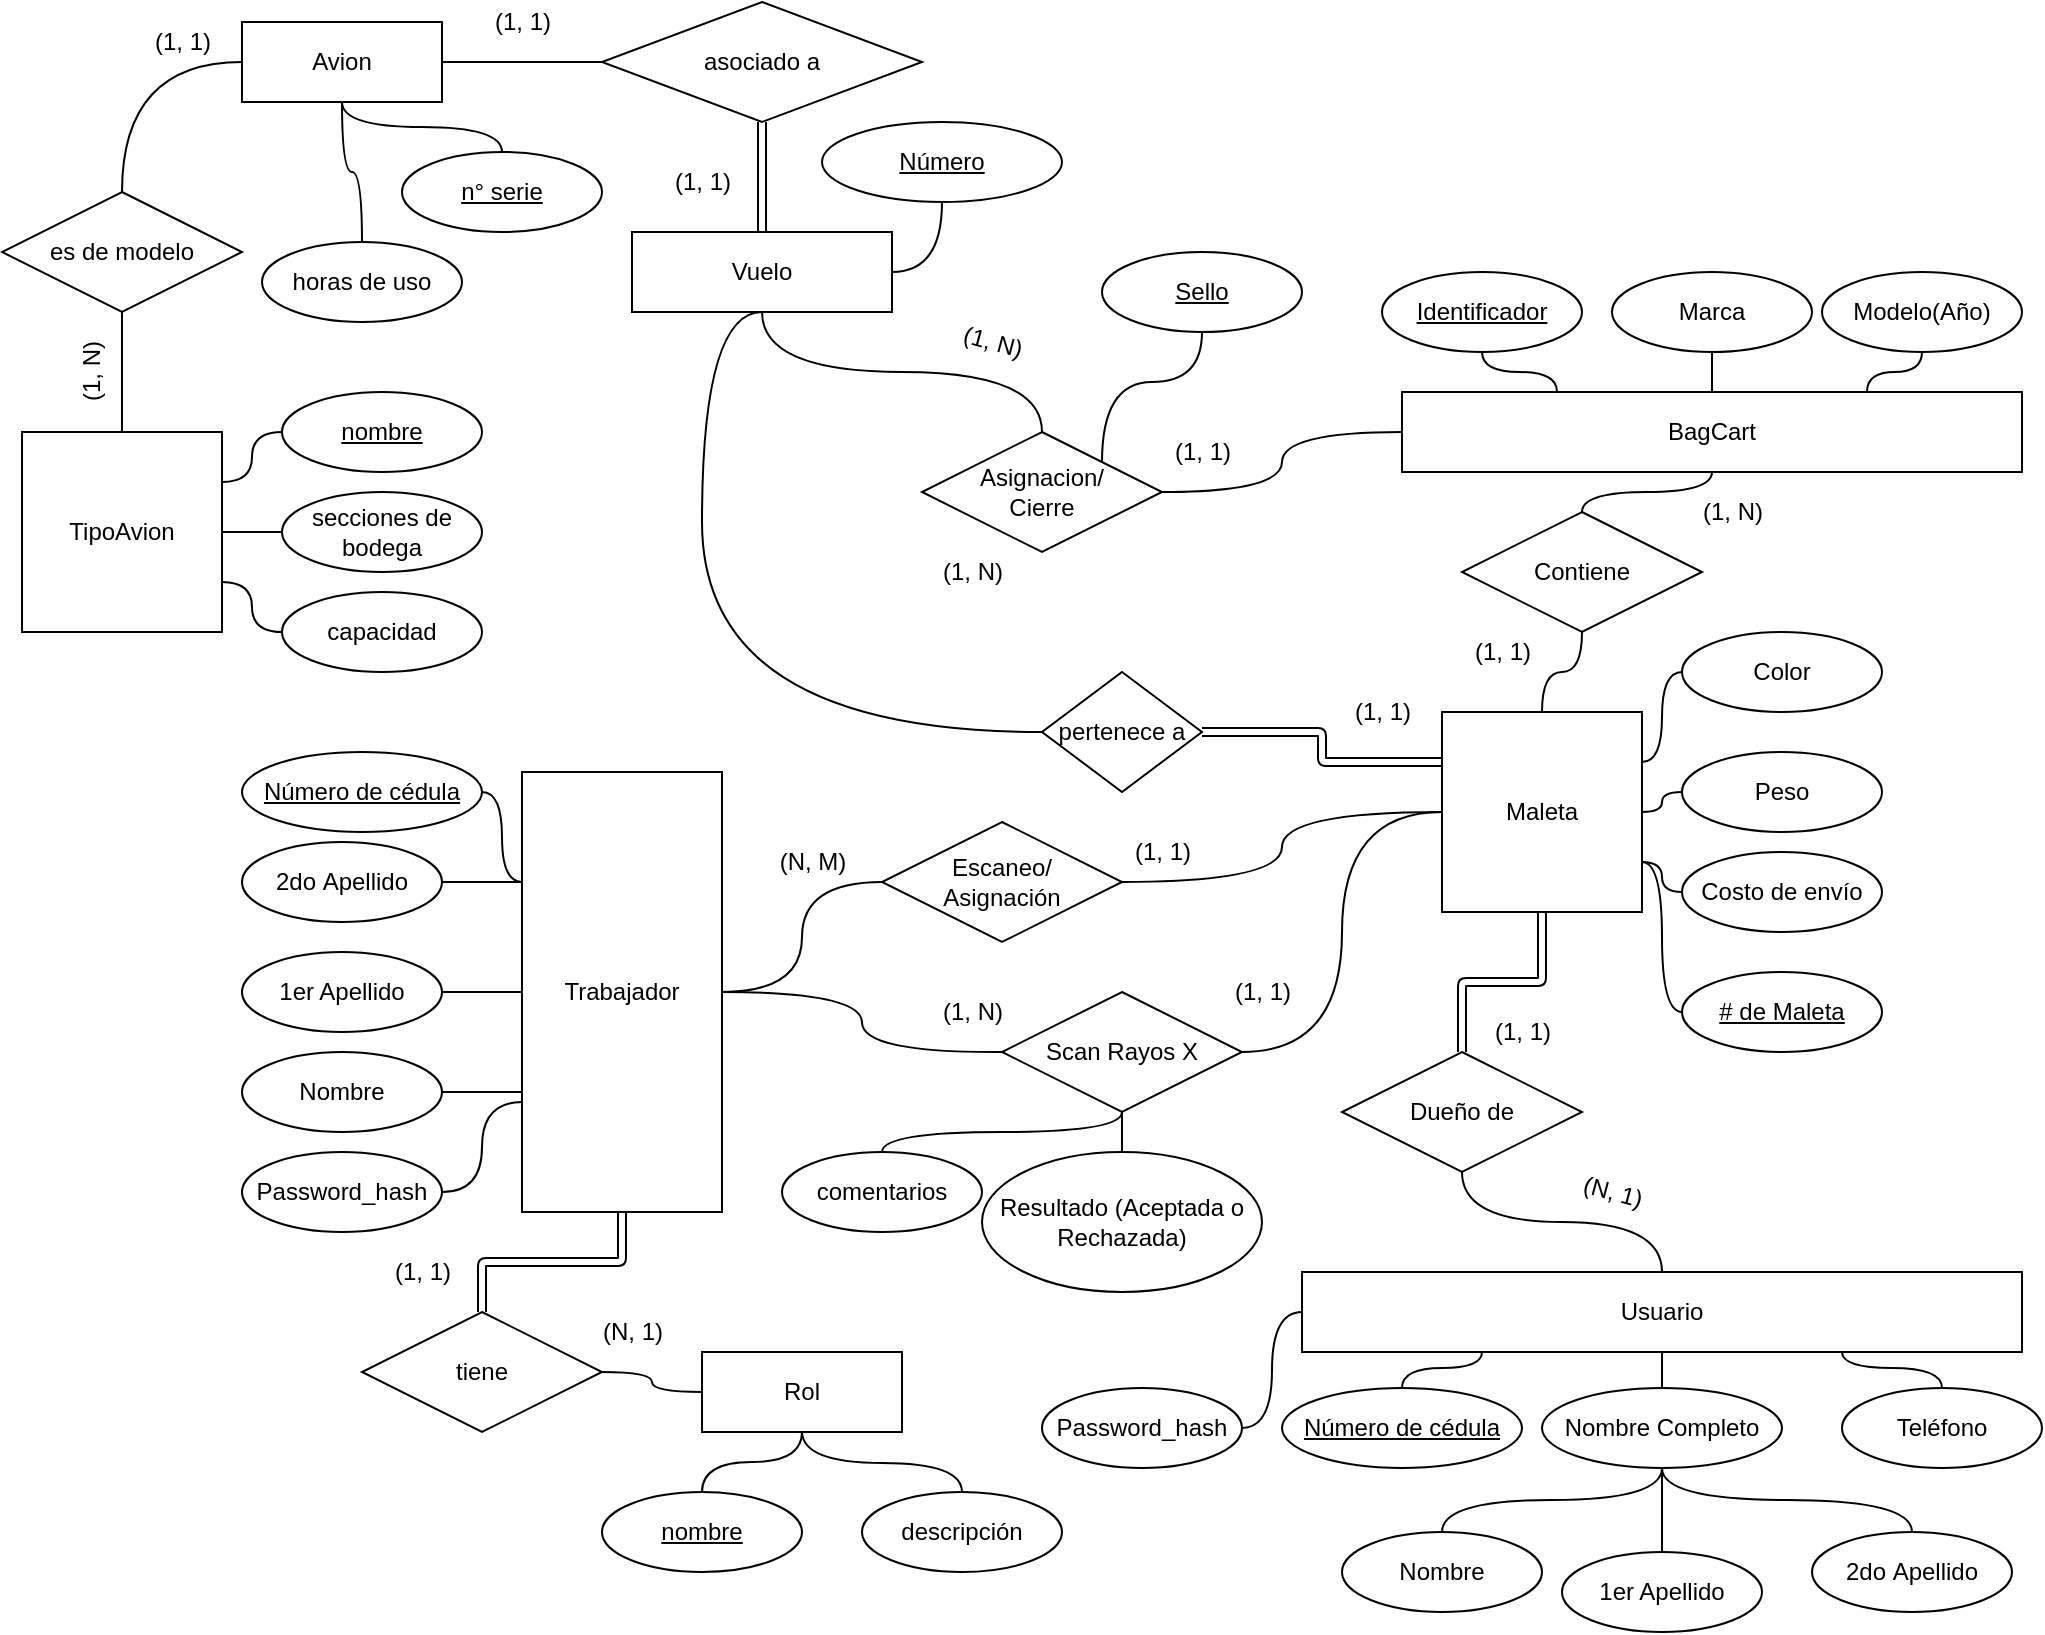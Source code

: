 <mxfile>
    <diagram id="1vHLx_BCqezVxF7ReWWT" name="ER">
        <mxGraphModel dx="1810" dy="1770" grid="1" gridSize="10" guides="1" tooltips="1" connect="1" arrows="1" fold="1" page="1" pageScale="1" pageWidth="850" pageHeight="1100" math="0" shadow="0">
            <root>
                <mxCell id="0"/>
                <mxCell id="1" parent="0"/>
                <mxCell id="72" style="edgeStyle=orthogonalEdgeStyle;html=1;exitX=1;exitY=0.5;exitDx=0;exitDy=0;endArrow=none;endFill=0;curved=1;" parent="1" source="2" edge="1">
                    <mxGeometry relative="1" as="geometry">
                        <mxPoint x="220" y="260" as="targetPoint"/>
                    </mxGeometry>
                </mxCell>
                <mxCell id="117" style="edgeStyle=orthogonalEdgeStyle;curved=1;html=1;exitX=0.5;exitY=1;exitDx=0;exitDy=0;entryX=0.5;entryY=0;entryDx=0;entryDy=0;endArrow=none;endFill=0;shape=link;" edge="1" parent="1" source="2" target="116">
                    <mxGeometry relative="1" as="geometry"/>
                </mxCell>
                <mxCell id="2" value="Trabajador" style="whiteSpace=wrap;html=1;align=center;" parent="1" vertex="1">
                    <mxGeometry x="-20" y="120" width="100" height="220" as="geometry"/>
                </mxCell>
                <mxCell id="54" style="edgeStyle=orthogonalEdgeStyle;curved=1;html=1;exitX=1;exitY=0.5;exitDx=0;exitDy=0;endArrow=none;endFill=0;" parent="1" source="3" edge="1">
                    <mxGeometry relative="1" as="geometry">
                        <mxPoint x="-20" y="280.0" as="targetPoint"/>
                    </mxGeometry>
                </mxCell>
                <mxCell id="3" value="Nombre" style="ellipse;whiteSpace=wrap;html=1;align=center;" parent="1" vertex="1">
                    <mxGeometry x="-160" y="260" width="100" height="40" as="geometry"/>
                </mxCell>
                <mxCell id="55" style="edgeStyle=orthogonalEdgeStyle;curved=1;html=1;exitX=1;exitY=0.5;exitDx=0;exitDy=0;entryX=0;entryY=0.5;entryDx=0;entryDy=0;endArrow=none;endFill=0;" parent="1" source="4" target="2" edge="1">
                    <mxGeometry relative="1" as="geometry"/>
                </mxCell>
                <mxCell id="4" value="1er Apellido" style="ellipse;whiteSpace=wrap;html=1;align=center;" parent="1" vertex="1">
                    <mxGeometry x="-160" y="210" width="100" height="40" as="geometry"/>
                </mxCell>
                <mxCell id="56" style="edgeStyle=orthogonalEdgeStyle;curved=1;html=1;exitX=1;exitY=0.5;exitDx=0;exitDy=0;entryX=0;entryY=0.25;entryDx=0;entryDy=0;endArrow=none;endFill=0;" parent="1" source="5" target="2" edge="1">
                    <mxGeometry relative="1" as="geometry"/>
                </mxCell>
                <mxCell id="5" value="2do&amp;nbsp;Apellido" style="ellipse;whiteSpace=wrap;html=1;align=center;" parent="1" vertex="1">
                    <mxGeometry x="-160" y="155" width="100" height="40" as="geometry"/>
                </mxCell>
                <mxCell id="58" style="edgeStyle=orthogonalEdgeStyle;curved=1;html=1;exitX=1;exitY=0.5;exitDx=0;exitDy=0;entryX=0;entryY=0.25;entryDx=0;entryDy=0;endArrow=none;endFill=0;" parent="1" source="6" target="2" edge="1">
                    <mxGeometry relative="1" as="geometry"/>
                </mxCell>
                <mxCell id="6" value="Número de cédula" style="ellipse;whiteSpace=wrap;html=1;align=center;fontStyle=4;" parent="1" vertex="1">
                    <mxGeometry x="-160" y="110" width="120" height="40" as="geometry"/>
                </mxCell>
                <mxCell id="44" style="edgeStyle=orthogonalEdgeStyle;curved=1;html=1;exitX=0.5;exitY=1;exitDx=0;exitDy=0;entryX=0.5;entryY=0;entryDx=0;entryDy=0;endArrow=none;endFill=0;shape=link;" parent="1" source="8" target="18" edge="1">
                    <mxGeometry relative="1" as="geometry"/>
                </mxCell>
                <mxCell id="8" value="Maleta" style="whiteSpace=wrap;html=1;align=center;" parent="1" vertex="1">
                    <mxGeometry x="440" y="90" width="100" height="100" as="geometry"/>
                </mxCell>
                <mxCell id="64" style="edgeStyle=orthogonalEdgeStyle;curved=1;html=1;exitX=0;exitY=0.5;exitDx=0;exitDy=0;entryX=1;entryY=0.75;entryDx=0;entryDy=0;endArrow=none;endFill=0;" parent="1" source="9" target="8" edge="1">
                    <mxGeometry relative="1" as="geometry"/>
                </mxCell>
                <mxCell id="9" value="# de Maleta" style="ellipse;whiteSpace=wrap;html=1;align=center;fontStyle=4;" parent="1" vertex="1">
                    <mxGeometry x="560" y="220" width="100" height="40" as="geometry"/>
                </mxCell>
                <mxCell id="65" style="edgeStyle=orthogonalEdgeStyle;curved=1;html=1;exitX=0;exitY=0.5;exitDx=0;exitDy=0;entryX=1;entryY=0.75;entryDx=0;entryDy=0;endArrow=none;endFill=0;" parent="1" source="10" target="8" edge="1">
                    <mxGeometry relative="1" as="geometry"/>
                </mxCell>
                <mxCell id="10" value="Costo de envío" style="ellipse;whiteSpace=wrap;html=1;align=center;" parent="1" vertex="1">
                    <mxGeometry x="560" y="160" width="100" height="40" as="geometry"/>
                </mxCell>
                <mxCell id="67" style="edgeStyle=orthogonalEdgeStyle;curved=1;html=1;exitX=0;exitY=0.5;exitDx=0;exitDy=0;entryX=1;entryY=0.25;entryDx=0;entryDy=0;endArrow=none;endFill=0;" parent="1" source="12" target="8" edge="1">
                    <mxGeometry relative="1" as="geometry"/>
                </mxCell>
                <mxCell id="12" value="Color" style="ellipse;whiteSpace=wrap;html=1;align=center;" parent="1" vertex="1">
                    <mxGeometry x="560" y="50" width="100" height="40" as="geometry"/>
                </mxCell>
                <mxCell id="66" style="edgeStyle=orthogonalEdgeStyle;curved=1;html=1;exitX=0;exitY=0.5;exitDx=0;exitDy=0;entryX=1;entryY=0.5;entryDx=0;entryDy=0;endArrow=none;endFill=0;" parent="1" source="13" target="8" edge="1">
                    <mxGeometry relative="1" as="geometry"/>
                </mxCell>
                <mxCell id="13" value="Peso" style="ellipse;whiteSpace=wrap;html=1;align=center;" parent="1" vertex="1">
                    <mxGeometry x="560" y="110" width="100" height="40" as="geometry"/>
                </mxCell>
                <mxCell id="14" value="Usuario" style="whiteSpace=wrap;html=1;align=center;" parent="1" vertex="1">
                    <mxGeometry x="370" y="370" width="360" height="40" as="geometry"/>
                </mxCell>
                <mxCell id="61" style="edgeStyle=orthogonalEdgeStyle;curved=1;html=1;exitX=0.5;exitY=0;exitDx=0;exitDy=0;entryX=0.25;entryY=1;entryDx=0;entryDy=0;endArrow=none;endFill=0;" parent="1" source="15" target="14" edge="1">
                    <mxGeometry relative="1" as="geometry"/>
                </mxCell>
                <mxCell id="15" value="Número de cédula" style="ellipse;whiteSpace=wrap;html=1;align=center;fontStyle=4;" parent="1" vertex="1">
                    <mxGeometry x="360" y="428" width="120" height="40" as="geometry"/>
                </mxCell>
                <mxCell id="62" style="edgeStyle=orthogonalEdgeStyle;curved=1;html=1;exitX=0.5;exitY=0;exitDx=0;exitDy=0;entryX=0.5;entryY=1;entryDx=0;entryDy=0;endArrow=none;endFill=0;" parent="1" source="16" target="14" edge="1">
                    <mxGeometry relative="1" as="geometry"/>
                </mxCell>
                <mxCell id="16" value="Nombre Completo" style="ellipse;whiteSpace=wrap;html=1;align=center;" parent="1" vertex="1">
                    <mxGeometry x="490" y="428" width="120" height="40" as="geometry"/>
                </mxCell>
                <mxCell id="63" style="edgeStyle=orthogonalEdgeStyle;curved=1;html=1;exitX=0.5;exitY=0;exitDx=0;exitDy=0;entryX=0.75;entryY=1;entryDx=0;entryDy=0;endArrow=none;endFill=0;" parent="1" source="17" target="14" edge="1">
                    <mxGeometry relative="1" as="geometry"/>
                </mxCell>
                <mxCell id="17" value="Teléfono" style="ellipse;whiteSpace=wrap;html=1;align=center;" parent="1" vertex="1">
                    <mxGeometry x="640" y="428" width="100" height="40" as="geometry"/>
                </mxCell>
                <mxCell id="21" style="edgeStyle=orthogonalEdgeStyle;html=1;exitX=0.5;exitY=1;exitDx=0;exitDy=0;entryX=0.5;entryY=0;entryDx=0;entryDy=0;endArrow=none;endFill=0;curved=1;" parent="1" source="18" target="14" edge="1">
                    <mxGeometry relative="1" as="geometry"/>
                </mxCell>
                <mxCell id="18" value="Dueño de" style="shape=rhombus;perimeter=rhombusPerimeter;whiteSpace=wrap;html=1;align=center;" parent="1" vertex="1">
                    <mxGeometry x="390" y="260" width="120" height="60" as="geometry"/>
                </mxCell>
                <mxCell id="93" style="edgeStyle=orthogonalEdgeStyle;html=1;exitX=0.5;exitY=1;exitDx=0;exitDy=0;entryX=0.5;entryY=0;entryDx=0;entryDy=0;curved=1;endArrow=none;endFill=0;" parent="1" source="22" target="26" edge="1">
                    <mxGeometry relative="1" as="geometry"/>
                </mxCell>
                <mxCell id="22" value="BagCart" style="whiteSpace=wrap;html=1;align=center;" parent="1" vertex="1">
                    <mxGeometry x="420" y="-70" width="310" height="40" as="geometry"/>
                </mxCell>
                <mxCell id="50" style="edgeStyle=orthogonalEdgeStyle;curved=1;html=1;exitX=0.5;exitY=1;exitDx=0;exitDy=0;entryX=0.25;entryY=0;entryDx=0;entryDy=0;endArrow=none;endFill=0;" parent="1" source="23" target="22" edge="1">
                    <mxGeometry relative="1" as="geometry"/>
                </mxCell>
                <mxCell id="23" value="Identificador" style="ellipse;whiteSpace=wrap;html=1;align=center;fontStyle=4;" parent="1" vertex="1">
                    <mxGeometry x="410" y="-130" width="100" height="40" as="geometry"/>
                </mxCell>
                <mxCell id="51" style="edgeStyle=orthogonalEdgeStyle;curved=1;html=1;exitX=0.5;exitY=1;exitDx=0;exitDy=0;entryX=0.5;entryY=0;entryDx=0;entryDy=0;endArrow=none;endFill=0;" parent="1" source="24" target="22" edge="1">
                    <mxGeometry relative="1" as="geometry"/>
                </mxCell>
                <mxCell id="24" value="Marca" style="ellipse;whiteSpace=wrap;html=1;align=center;" parent="1" vertex="1">
                    <mxGeometry x="525" y="-130" width="100" height="40" as="geometry"/>
                </mxCell>
                <mxCell id="52" style="edgeStyle=orthogonalEdgeStyle;curved=1;html=1;exitX=0.5;exitY=1;exitDx=0;exitDy=0;entryX=0.75;entryY=0;entryDx=0;entryDy=0;endArrow=none;endFill=0;" parent="1" source="25" target="22" edge="1">
                    <mxGeometry relative="1" as="geometry"/>
                </mxCell>
                <mxCell id="25" value="Modelo(Año)" style="ellipse;whiteSpace=wrap;html=1;align=center;" parent="1" vertex="1">
                    <mxGeometry x="630" y="-130" width="100" height="40" as="geometry"/>
                </mxCell>
                <mxCell id="95" style="edgeStyle=orthogonalEdgeStyle;curved=1;html=1;exitX=0.5;exitY=1;exitDx=0;exitDy=0;entryX=0.5;entryY=0;entryDx=0;entryDy=0;endArrow=none;endFill=0;" parent="1" source="26" target="8" edge="1">
                    <mxGeometry relative="1" as="geometry"/>
                </mxCell>
                <mxCell id="26" value="Contiene" style="shape=rhombus;perimeter=rhombusPerimeter;whiteSpace=wrap;html=1;align=center;" parent="1" vertex="1">
                    <mxGeometry x="450" y="-10" width="120" height="60" as="geometry"/>
                </mxCell>
                <mxCell id="32" style="edgeStyle=orthogonalEdgeStyle;curved=1;html=1;exitX=0.5;exitY=1;exitDx=0;exitDy=0;entryX=0.5;entryY=0;entryDx=0;entryDy=0;endArrow=none;endFill=0;" parent="1" source="29" target="30" edge="1">
                    <mxGeometry relative="1" as="geometry"/>
                </mxCell>
                <mxCell id="125" style="edgeStyle=orthogonalEdgeStyle;curved=1;html=1;exitX=0.5;exitY=0;exitDx=0;exitDy=0;entryX=0.5;entryY=1;entryDx=0;entryDy=0;endArrow=none;endFill=0;shape=link;" edge="1" parent="1" source="29" target="123">
                    <mxGeometry relative="1" as="geometry"/>
                </mxCell>
                <mxCell id="29" value="Vuelo" style="whiteSpace=wrap;html=1;align=center;" parent="1" vertex="1">
                    <mxGeometry x="35" y="-150" width="130" height="40" as="geometry"/>
                </mxCell>
                <mxCell id="31" style="edgeStyle=orthogonalEdgeStyle;curved=1;html=1;exitX=1;exitY=0.5;exitDx=0;exitDy=0;entryX=0;entryY=0.5;entryDx=0;entryDy=0;endArrow=none;endFill=0;" parent="1" source="30" target="22" edge="1">
                    <mxGeometry relative="1" as="geometry"/>
                </mxCell>
                <mxCell id="30" value="Asignacion/&lt;br&gt;Cierre" style="shape=rhombus;perimeter=rhombusPerimeter;whiteSpace=wrap;html=1;align=center;" parent="1" vertex="1">
                    <mxGeometry x="180" y="-50" width="120" height="60" as="geometry"/>
                </mxCell>
                <mxCell id="49" style="edgeStyle=orthogonalEdgeStyle;curved=1;html=1;exitX=0.5;exitY=1;exitDx=0;exitDy=0;entryX=1;entryY=0.5;entryDx=0;entryDy=0;endArrow=none;endFill=0;" parent="1" source="38" target="29" edge="1">
                    <mxGeometry relative="1" as="geometry"/>
                </mxCell>
                <mxCell id="38" value="Número" style="ellipse;whiteSpace=wrap;html=1;align=center;fontStyle=4;" parent="1" vertex="1">
                    <mxGeometry x="130" y="-205" width="120" height="40" as="geometry"/>
                </mxCell>
                <mxCell id="43" style="edgeStyle=orthogonalEdgeStyle;curved=1;html=1;exitX=1;exitY=0.5;exitDx=0;exitDy=0;entryX=0;entryY=0.5;entryDx=0;entryDy=0;endArrow=none;endFill=0;" parent="1" source="41" target="8" edge="1">
                    <mxGeometry relative="1" as="geometry"/>
                </mxCell>
                <mxCell id="60" style="edgeStyle=orthogonalEdgeStyle;curved=1;html=1;exitX=0.5;exitY=1;exitDx=0;exitDy=0;entryX=0.5;entryY=0;entryDx=0;entryDy=0;endArrow=none;endFill=0;" parent="1" source="41" target="45" edge="1">
                    <mxGeometry relative="1" as="geometry"/>
                </mxCell>
                <mxCell id="41" value="Scan Rayos X" style="shape=rhombus;perimeter=rhombusPerimeter;whiteSpace=wrap;html=1;align=center;" parent="1" vertex="1">
                    <mxGeometry x="220" y="230" width="120" height="60" as="geometry"/>
                </mxCell>
                <mxCell id="45" value="Resultado (Aceptada o Rechazada)" style="ellipse;whiteSpace=wrap;html=1;align=center;" parent="1" vertex="1">
                    <mxGeometry x="210" y="310" width="140" height="70" as="geometry"/>
                </mxCell>
                <mxCell id="74" style="edgeStyle=orthogonalEdgeStyle;curved=1;html=1;exitX=1;exitY=0.5;exitDx=0;exitDy=0;entryX=0;entryY=0.5;entryDx=0;entryDy=0;endArrow=none;endFill=0;" parent="1" source="73" target="8" edge="1">
                    <mxGeometry relative="1" as="geometry"/>
                </mxCell>
                <mxCell id="75" style="edgeStyle=orthogonalEdgeStyle;curved=1;html=1;exitX=0;exitY=0.5;exitDx=0;exitDy=0;entryX=1;entryY=0.5;entryDx=0;entryDy=0;endArrow=none;endFill=0;" parent="1" source="73" target="2" edge="1">
                    <mxGeometry relative="1" as="geometry"/>
                </mxCell>
                <mxCell id="73" value="Escaneo/&lt;br&gt;Asignación" style="shape=rhombus;perimeter=rhombusPerimeter;whiteSpace=wrap;html=1;align=center;" parent="1" vertex="1">
                    <mxGeometry x="160" y="145" width="120" height="60" as="geometry"/>
                </mxCell>
                <mxCell id="78" value="(N, M)" style="text;html=1;align=center;verticalAlign=middle;resizable=0;points=[];autosize=1;strokeColor=none;fillColor=none;" parent="1" vertex="1">
                    <mxGeometry x="100" y="155" width="50" height="20" as="geometry"/>
                </mxCell>
                <mxCell id="79" value="(1, N)" style="text;html=1;align=center;verticalAlign=middle;resizable=0;points=[];autosize=1;strokeColor=none;fillColor=none;" parent="1" vertex="1">
                    <mxGeometry x="180" y="230" width="50" height="20" as="geometry"/>
                </mxCell>
                <mxCell id="80" value="(1, 1)" style="text;html=1;align=center;verticalAlign=middle;resizable=0;points=[];autosize=1;strokeColor=none;fillColor=none;" parent="1" vertex="1">
                    <mxGeometry x="330" y="220" width="40" height="20" as="geometry"/>
                </mxCell>
                <mxCell id="81" value="(1, 1)" style="text;html=1;align=center;verticalAlign=middle;resizable=0;points=[];autosize=1;strokeColor=none;fillColor=none;" parent="1" vertex="1">
                    <mxGeometry x="280" y="150" width="40" height="20" as="geometry"/>
                </mxCell>
                <mxCell id="82" value="(1, 1)" style="text;html=1;align=center;verticalAlign=middle;resizable=0;points=[];autosize=1;strokeColor=none;fillColor=none;" parent="1" vertex="1">
                    <mxGeometry x="450" y="50" width="40" height="20" as="geometry"/>
                </mxCell>
                <mxCell id="83" value="(1, 1)" style="text;html=1;align=center;verticalAlign=middle;resizable=0;points=[];autosize=1;strokeColor=none;fillColor=none;" parent="1" vertex="1">
                    <mxGeometry x="460" y="240" width="40" height="20" as="geometry"/>
                </mxCell>
                <mxCell id="86" value="(1, N)" style="text;html=1;align=center;verticalAlign=middle;resizable=0;points=[];autosize=1;strokeColor=none;fillColor=none;" parent="1" vertex="1">
                    <mxGeometry x="560" y="-20" width="50" height="20" as="geometry"/>
                </mxCell>
                <mxCell id="87" value="(1, 1)" style="text;html=1;align=center;verticalAlign=middle;resizable=0;points=[];autosize=1;strokeColor=none;fillColor=none;" parent="1" vertex="1">
                    <mxGeometry x="300" y="-50" width="40" height="20" as="geometry"/>
                </mxCell>
                <mxCell id="89" style="edgeStyle=orthogonalEdgeStyle;curved=1;html=1;exitX=0.5;exitY=1;exitDx=0;exitDy=0;entryX=1;entryY=0;entryDx=0;entryDy=0;endArrow=none;endFill=0;" parent="1" source="88" target="30" edge="1">
                    <mxGeometry relative="1" as="geometry"/>
                </mxCell>
                <mxCell id="88" value="Sello" style="ellipse;whiteSpace=wrap;html=1;align=center;fontStyle=4;" parent="1" vertex="1">
                    <mxGeometry x="270" y="-140" width="100" height="40" as="geometry"/>
                </mxCell>
                <mxCell id="91" value="(1, N)" style="text;html=1;align=center;verticalAlign=middle;resizable=0;points=[];autosize=1;strokeColor=none;fillColor=none;rotation=15;" parent="1" vertex="1">
                    <mxGeometry x="190" y="-105" width="50" height="20" as="geometry"/>
                </mxCell>
                <mxCell id="101" style="edgeStyle=orthogonalEdgeStyle;html=1;exitX=0;exitY=0.5;exitDx=0;exitDy=0;entryX=0.5;entryY=1;entryDx=0;entryDy=0;endArrow=none;endFill=0;curved=1;" parent="1" source="98" target="29" edge="1">
                    <mxGeometry relative="1" as="geometry">
                        <Array as="points">
                            <mxPoint x="70" y="100"/>
                            <mxPoint x="70" y="-110"/>
                        </Array>
                    </mxGeometry>
                </mxCell>
                <mxCell id="102" style="edgeStyle=orthogonalEdgeStyle;curved=1;html=1;exitX=1;exitY=0.5;exitDx=0;exitDy=0;entryX=0;entryY=0.25;entryDx=0;entryDy=0;endArrow=none;endFill=0;shape=link;" parent="1" source="98" target="8" edge="1">
                    <mxGeometry relative="1" as="geometry"/>
                </mxCell>
                <mxCell id="98" value="pertenece a" style="shape=rhombus;perimeter=rhombusPerimeter;whiteSpace=wrap;html=1;align=center;" parent="1" vertex="1">
                    <mxGeometry x="240" y="70" width="80" height="60" as="geometry"/>
                </mxCell>
                <mxCell id="103" value="(1, 1)" style="text;html=1;align=center;verticalAlign=middle;resizable=0;points=[];autosize=1;strokeColor=none;fillColor=none;" parent="1" vertex="1">
                    <mxGeometry x="390" y="80" width="40" height="20" as="geometry"/>
                </mxCell>
                <mxCell id="104" value="(1, N)" style="text;html=1;align=center;verticalAlign=middle;resizable=0;points=[];autosize=1;strokeColor=none;fillColor=none;" parent="1" vertex="1">
                    <mxGeometry x="180" y="10" width="50" height="20" as="geometry"/>
                </mxCell>
                <mxCell id="113" style="edgeStyle=orthogonalEdgeStyle;html=1;exitX=1;exitY=0.5;exitDx=0;exitDy=0;entryX=0;entryY=0.75;entryDx=0;entryDy=0;curved=1;endArrow=none;endFill=0;" edge="1" parent="1" source="105" target="2">
                    <mxGeometry relative="1" as="geometry"/>
                </mxCell>
                <mxCell id="105" value="Password_hash" style="ellipse;whiteSpace=wrap;html=1;align=center;" parent="1" vertex="1">
                    <mxGeometry x="-160" y="310" width="100" height="40" as="geometry"/>
                </mxCell>
                <mxCell id="108" style="edgeStyle=orthogonalEdgeStyle;curved=1;html=1;exitX=1;exitY=0.5;exitDx=0;exitDy=0;entryX=0;entryY=0.5;entryDx=0;entryDy=0;endArrow=none;endFill=0;" parent="1" source="107" target="14" edge="1">
                    <mxGeometry relative="1" as="geometry"/>
                </mxCell>
                <mxCell id="107" value="Password_hash" style="ellipse;whiteSpace=wrap;html=1;align=center;" parent="1" vertex="1">
                    <mxGeometry x="240" y="428" width="100" height="40" as="geometry"/>
                </mxCell>
                <mxCell id="109" value="Rol" style="whiteSpace=wrap;html=1;align=center;" vertex="1" parent="1">
                    <mxGeometry x="70" y="410" width="100" height="40" as="geometry"/>
                </mxCell>
                <mxCell id="114" style="edgeStyle=orthogonalEdgeStyle;curved=1;html=1;exitX=0.5;exitY=0;exitDx=0;exitDy=0;entryX=0.5;entryY=1;entryDx=0;entryDy=0;endArrow=none;endFill=0;" edge="1" parent="1" source="111" target="109">
                    <mxGeometry relative="1" as="geometry"/>
                </mxCell>
                <mxCell id="111" value="nombre" style="ellipse;whiteSpace=wrap;html=1;align=center;fontStyle=4;" vertex="1" parent="1">
                    <mxGeometry x="20" y="480" width="100" height="40" as="geometry"/>
                </mxCell>
                <mxCell id="115" style="edgeStyle=orthogonalEdgeStyle;curved=1;html=1;exitX=0.5;exitY=0;exitDx=0;exitDy=0;endArrow=none;endFill=0;" edge="1" parent="1" source="112">
                    <mxGeometry relative="1" as="geometry">
                        <mxPoint x="120" y="450" as="targetPoint"/>
                    </mxGeometry>
                </mxCell>
                <mxCell id="112" value="descripción" style="ellipse;whiteSpace=wrap;html=1;align=center;" vertex="1" parent="1">
                    <mxGeometry x="150" y="480" width="100" height="40" as="geometry"/>
                </mxCell>
                <mxCell id="118" style="edgeStyle=orthogonalEdgeStyle;curved=1;html=1;exitX=1;exitY=0.5;exitDx=0;exitDy=0;entryX=0;entryY=0.5;entryDx=0;entryDy=0;endArrow=none;endFill=0;" edge="1" parent="1" source="116" target="109">
                    <mxGeometry relative="1" as="geometry"/>
                </mxCell>
                <mxCell id="116" value="tiene" style="shape=rhombus;perimeter=rhombusPerimeter;whiteSpace=wrap;html=1;align=center;" vertex="1" parent="1">
                    <mxGeometry x="-100" y="390" width="120" height="60" as="geometry"/>
                </mxCell>
                <mxCell id="119" value="secciones de bodega" style="ellipse;whiteSpace=wrap;html=1;align=center;" vertex="1" parent="1">
                    <mxGeometry x="-140" y="-20" width="100" height="40" as="geometry"/>
                </mxCell>
                <mxCell id="120" value="nombre" style="ellipse;whiteSpace=wrap;html=1;align=center;fontStyle=4;" vertex="1" parent="1">
                    <mxGeometry x="-140" y="-70" width="100" height="40" as="geometry"/>
                </mxCell>
                <mxCell id="123" value="asociado a" style="shape=rhombus;perimeter=rhombusPerimeter;whiteSpace=wrap;html=1;align=center;" vertex="1" parent="1">
                    <mxGeometry x="20" y="-265" width="160" height="60" as="geometry"/>
                </mxCell>
                <mxCell id="126" value="(1, 1)" style="text;html=1;align=center;verticalAlign=middle;resizable=0;points=[];autosize=1;strokeColor=none;fillColor=none;" vertex="1" parent="1">
                    <mxGeometry x="50" y="-185" width="40" height="20" as="geometry"/>
                </mxCell>
                <mxCell id="127" value="(1, 1)" style="text;html=1;align=center;verticalAlign=middle;resizable=0;points=[];autosize=1;strokeColor=none;fillColor=none;" vertex="1" parent="1">
                    <mxGeometry x="-40" y="-265" width="40" height="20" as="geometry"/>
                </mxCell>
                <mxCell id="129" value="(1, 1)" style="text;html=1;align=center;verticalAlign=middle;resizable=0;points=[];autosize=1;strokeColor=none;fillColor=none;" vertex="1" parent="1">
                    <mxGeometry x="-90" y="360" width="40" height="20" as="geometry"/>
                </mxCell>
                <mxCell id="130" value="(N, 1)" style="text;html=1;align=center;verticalAlign=middle;resizable=0;points=[];autosize=1;strokeColor=none;fillColor=none;" vertex="1" parent="1">
                    <mxGeometry x="10" y="390" width="50" height="20" as="geometry"/>
                </mxCell>
                <mxCell id="138" style="edgeStyle=orthogonalEdgeStyle;curved=1;html=1;exitX=0.5;exitY=0;exitDx=0;exitDy=0;entryX=0.5;entryY=1;entryDx=0;entryDy=0;endArrow=none;endFill=0;" edge="1" parent="1" source="131" target="137">
                    <mxGeometry relative="1" as="geometry"/>
                </mxCell>
                <mxCell id="156" style="edgeStyle=orthogonalEdgeStyle;curved=1;html=1;exitX=1;exitY=0.25;exitDx=0;exitDy=0;entryX=0;entryY=0.5;entryDx=0;entryDy=0;endArrow=none;endFill=0;" edge="1" parent="1" source="131" target="120">
                    <mxGeometry relative="1" as="geometry"/>
                </mxCell>
                <mxCell id="157" style="edgeStyle=orthogonalEdgeStyle;curved=1;html=1;exitX=1;exitY=0.5;exitDx=0;exitDy=0;entryX=0;entryY=0.5;entryDx=0;entryDy=0;endArrow=none;endFill=0;" edge="1" parent="1" source="131" target="119">
                    <mxGeometry relative="1" as="geometry"/>
                </mxCell>
                <mxCell id="158" style="edgeStyle=orthogonalEdgeStyle;curved=1;html=1;exitX=1;exitY=0.75;exitDx=0;exitDy=0;entryX=0;entryY=0.5;entryDx=0;entryDy=0;endArrow=none;endFill=0;" edge="1" parent="1" source="131" target="151">
                    <mxGeometry relative="1" as="geometry"/>
                </mxCell>
                <mxCell id="131" value="TipoAvion" style="whiteSpace=wrap;html=1;align=center;" vertex="1" parent="1">
                    <mxGeometry x="-270" y="-50" width="100" height="100" as="geometry"/>
                </mxCell>
                <mxCell id="133" style="edgeStyle=orthogonalEdgeStyle;curved=1;html=1;exitX=1;exitY=0.5;exitDx=0;exitDy=0;entryX=0;entryY=0.5;entryDx=0;entryDy=0;endArrow=none;endFill=0;" edge="1" parent="1" source="132" target="123">
                    <mxGeometry relative="1" as="geometry"/>
                </mxCell>
                <mxCell id="132" value="Avion" style="whiteSpace=wrap;html=1;align=center;" vertex="1" parent="1">
                    <mxGeometry x="-160" y="-255" width="100" height="40" as="geometry"/>
                </mxCell>
                <mxCell id="136" style="edgeStyle=orthogonalEdgeStyle;curved=1;html=1;exitX=0.5;exitY=0;exitDx=0;exitDy=0;entryX=0.5;entryY=1;entryDx=0;entryDy=0;endArrow=none;endFill=0;" edge="1" parent="1" source="134" target="132">
                    <mxGeometry relative="1" as="geometry"/>
                </mxCell>
                <mxCell id="134" value="n° serie" style="ellipse;whiteSpace=wrap;html=1;align=center;fontStyle=4;" vertex="1" parent="1">
                    <mxGeometry x="-80" y="-190" width="100" height="40" as="geometry"/>
                </mxCell>
                <mxCell id="159" style="edgeStyle=orthogonalEdgeStyle;curved=1;html=1;exitX=0.5;exitY=0;exitDx=0;exitDy=0;entryX=0;entryY=0.5;entryDx=0;entryDy=0;endArrow=none;endFill=0;" edge="1" parent="1" source="137" target="132">
                    <mxGeometry relative="1" as="geometry"/>
                </mxCell>
                <mxCell id="137" value="es de modelo" style="shape=rhombus;perimeter=rhombusPerimeter;whiteSpace=wrap;html=1;align=center;" vertex="1" parent="1">
                    <mxGeometry x="-280" y="-170" width="120" height="60" as="geometry"/>
                </mxCell>
                <mxCell id="145" style="edgeStyle=orthogonalEdgeStyle;curved=1;html=1;exitX=0.5;exitY=0;exitDx=0;exitDy=0;entryX=0.5;entryY=1;entryDx=0;entryDy=0;endArrow=none;endFill=0;" edge="1" parent="1" source="142" target="132">
                    <mxGeometry relative="1" as="geometry"/>
                </mxCell>
                <mxCell id="142" value="horas de uso" style="ellipse;whiteSpace=wrap;html=1;align=center;" vertex="1" parent="1">
                    <mxGeometry x="-150" y="-145" width="100" height="40" as="geometry"/>
                </mxCell>
                <mxCell id="147" value="(1, 1)" style="text;html=1;align=center;verticalAlign=middle;resizable=0;points=[];autosize=1;strokeColor=none;fillColor=none;" vertex="1" parent="1">
                    <mxGeometry x="-210" y="-255" width="40" height="20" as="geometry"/>
                </mxCell>
                <mxCell id="148" value="(1, N)" style="text;html=1;align=center;verticalAlign=middle;resizable=0;points=[];autosize=1;strokeColor=none;fillColor=none;rotation=-90;" vertex="1" parent="1">
                    <mxGeometry x="-260" y="-90" width="50" height="20" as="geometry"/>
                </mxCell>
                <mxCell id="150" value="(N, 1)" style="text;html=1;align=center;verticalAlign=middle;resizable=0;points=[];autosize=1;strokeColor=none;fillColor=none;rotation=15;" vertex="1" parent="1">
                    <mxGeometry x="500" y="320" width="50" height="20" as="geometry"/>
                </mxCell>
                <mxCell id="151" value="capacidad" style="ellipse;whiteSpace=wrap;html=1;align=center;" vertex="1" parent="1">
                    <mxGeometry x="-140" y="30" width="100" height="40" as="geometry"/>
                </mxCell>
                <mxCell id="164" style="edgeStyle=orthogonalEdgeStyle;curved=1;html=1;exitX=0.5;exitY=0;exitDx=0;exitDy=0;entryX=0.5;entryY=1;entryDx=0;entryDy=0;endArrow=none;endFill=0;" edge="1" parent="1" source="160" target="16">
                    <mxGeometry relative="1" as="geometry"/>
                </mxCell>
                <mxCell id="160" value="Nombre" style="ellipse;whiteSpace=wrap;html=1;align=center;" vertex="1" parent="1">
                    <mxGeometry x="390" y="500" width="100" height="40" as="geometry"/>
                </mxCell>
                <mxCell id="166" style="edgeStyle=orthogonalEdgeStyle;curved=1;html=1;exitX=0.5;exitY=0;exitDx=0;exitDy=0;entryX=0.5;entryY=1;entryDx=0;entryDy=0;endArrow=none;endFill=0;" edge="1" parent="1" source="161" target="16">
                    <mxGeometry relative="1" as="geometry"/>
                </mxCell>
                <mxCell id="161" value="1er Apellido" style="ellipse;whiteSpace=wrap;html=1;align=center;" vertex="1" parent="1">
                    <mxGeometry x="500" y="510" width="100" height="40" as="geometry"/>
                </mxCell>
                <mxCell id="168" style="edgeStyle=orthogonalEdgeStyle;curved=1;html=1;exitX=0.5;exitY=0;exitDx=0;exitDy=0;entryX=0.5;entryY=1;entryDx=0;entryDy=0;endArrow=none;endFill=0;" edge="1" parent="1" source="162" target="16">
                    <mxGeometry relative="1" as="geometry"/>
                </mxCell>
                <mxCell id="162" value="2do&amp;nbsp;Apellido" style="ellipse;whiteSpace=wrap;html=1;align=center;" vertex="1" parent="1">
                    <mxGeometry x="625" y="500" width="100" height="40" as="geometry"/>
                </mxCell>
                <mxCell id="171" style="edgeStyle=orthogonalEdgeStyle;curved=1;html=1;exitX=0.5;exitY=0;exitDx=0;exitDy=0;entryX=0.5;entryY=1;entryDx=0;entryDy=0;endArrow=none;endFill=0;" edge="1" parent="1" source="169" target="41">
                    <mxGeometry relative="1" as="geometry"/>
                </mxCell>
                <mxCell id="169" value="comentarios" style="ellipse;whiteSpace=wrap;html=1;align=center;" vertex="1" parent="1">
                    <mxGeometry x="110" y="310" width="100" height="40" as="geometry"/>
                </mxCell>
            </root>
        </mxGraphModel>
    </diagram>
</mxfile>